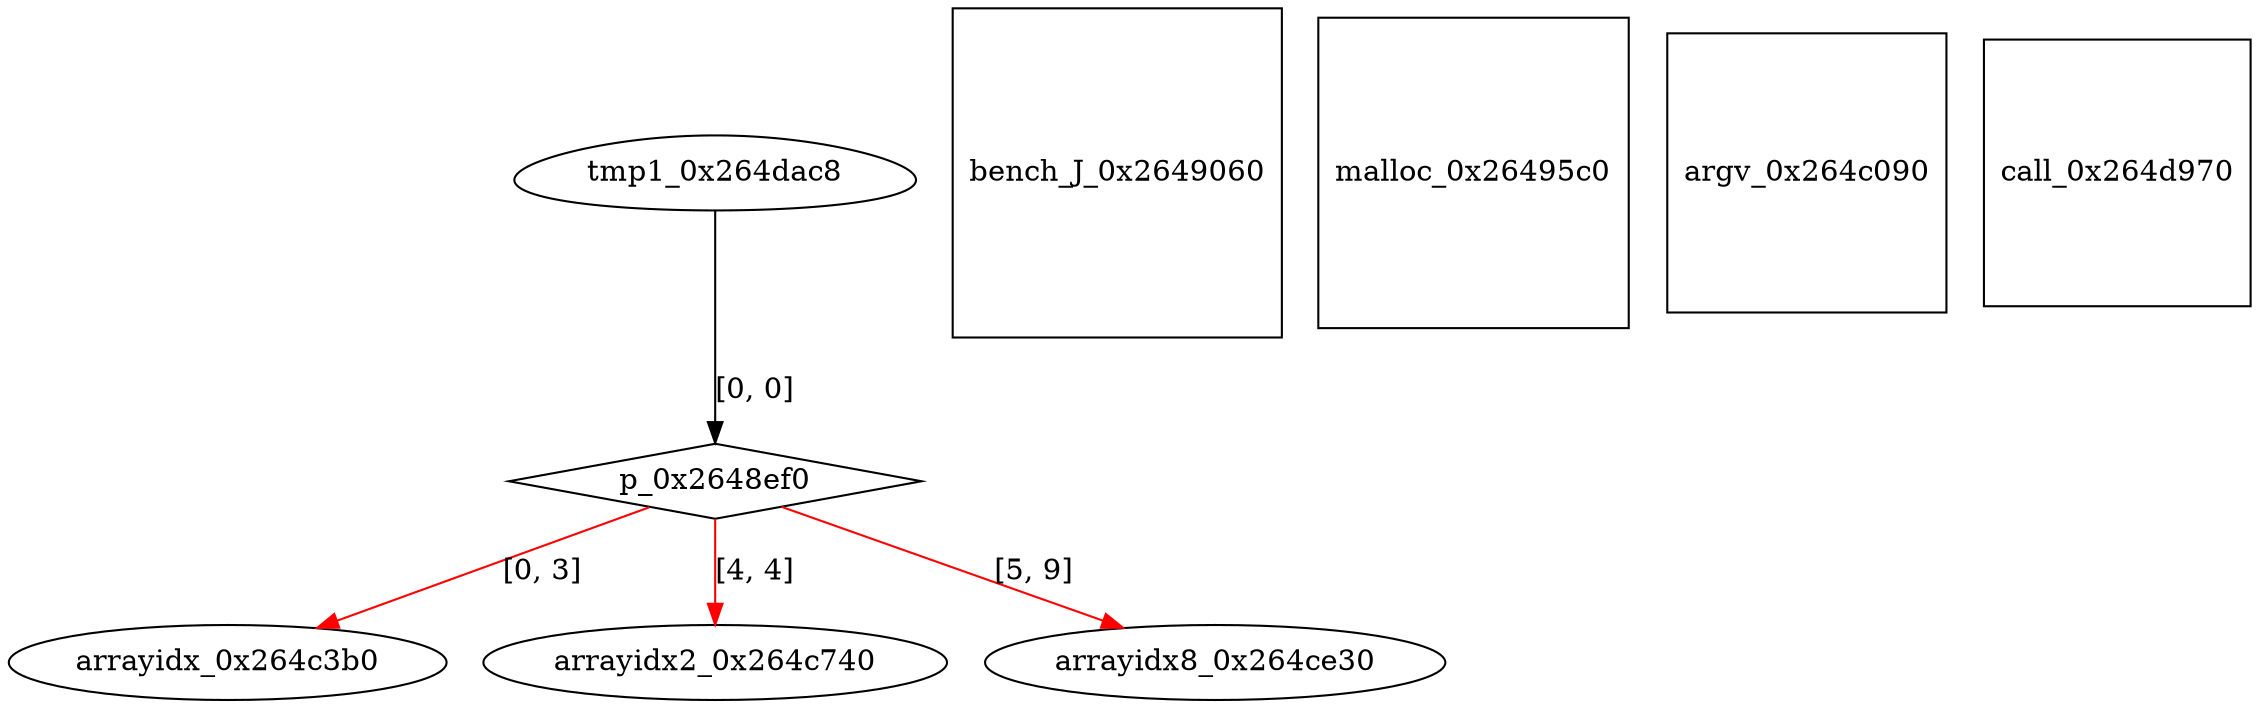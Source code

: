 digraph grafico {
"p_0x2648ef0" [shape=diamond];
"tmp1_0x264dac8" -> "p_0x2648ef0" [label="[0, 0]"];
"bench_J_0x2649060" [shape=square];
"malloc_0x26495c0" [shape=square];
"argv_0x264c090" [shape=square];
"arrayidx_0x264c3b0" [shape=ellipse];
"p_0x2648ef0" -> "arrayidx_0x264c3b0" [label="[0, 3]",color=red];
"arrayidx2_0x264c740" [shape=ellipse];
"p_0x2648ef0" -> "arrayidx2_0x264c740" [label="[4, 4]",color=red];
"arrayidx8_0x264ce30" [shape=ellipse];
"p_0x2648ef0" -> "arrayidx8_0x264ce30" [label="[5, 9]",color=red];
"call_0x264d970" [shape=square];
"tmp1_0x264dac8" [shape=egg];
}